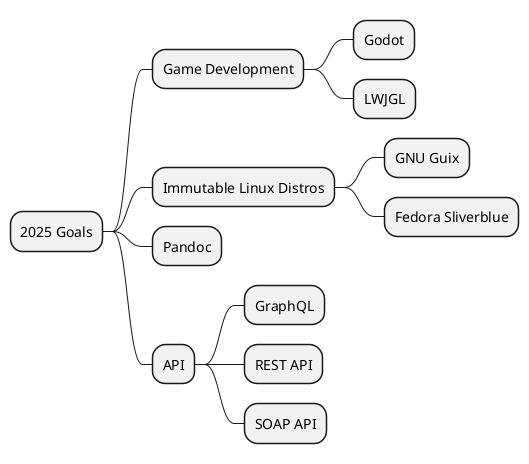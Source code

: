 @startmindmap
* 2025 Goals
** Game Development
*** Godot
*** LWJGL
** Immutable Linux Distros
*** GNU Guix
*** Fedora Sliverblue
** Pandoc
** API
*** GraphQL
*** REST API
*** SOAP API
@endmindmap